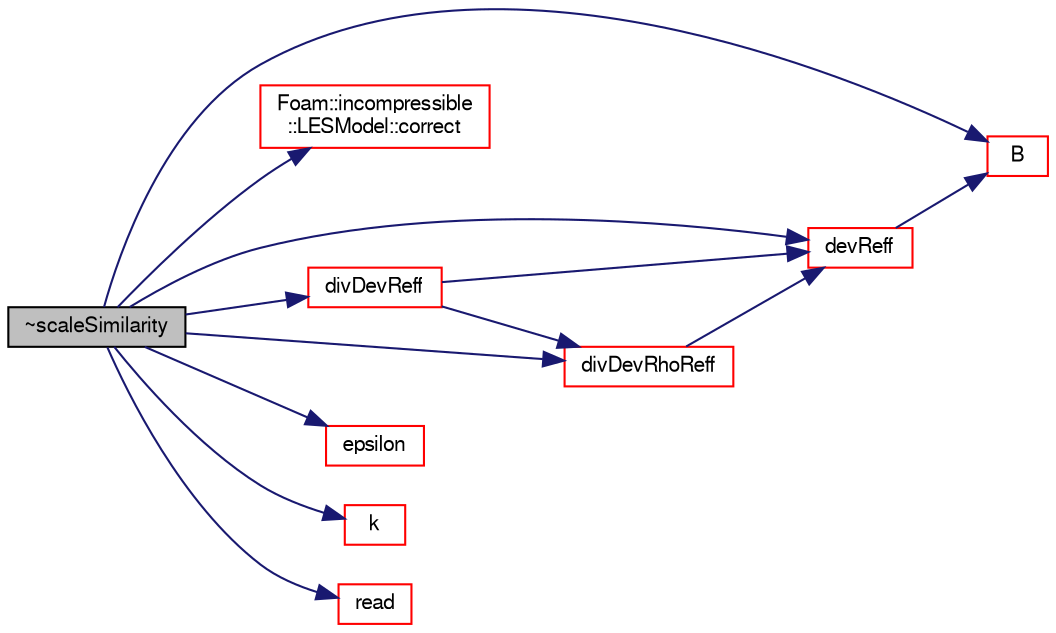digraph "~scaleSimilarity"
{
  bgcolor="transparent";
  edge [fontname="FreeSans",fontsize="10",labelfontname="FreeSans",labelfontsize="10"];
  node [fontname="FreeSans",fontsize="10",shape=record];
  rankdir="LR";
  Node2 [label="~scaleSimilarity",height=0.2,width=0.4,color="black", fillcolor="grey75", style="filled", fontcolor="black"];
  Node2 -> Node3 [color="midnightblue",fontsize="10",style="solid",fontname="FreeSans"];
  Node3 [label="B",height=0.2,width=0.4,color="red",URL="$a30890.html#acf00bc568420cebcbea1c1227f8cdd58",tooltip="Return the sub-grid stress tensor. "];
  Node2 -> Node9 [color="midnightblue",fontsize="10",style="solid",fontname="FreeSans"];
  Node9 [label="Foam::incompressible\l::LESModel::correct",height=0.2,width=0.4,color="red",URL="$a30874.html#a3ae44b28050c3aa494c1d8e18cf618c1",tooltip="Correct Eddy-Viscosity and related properties. "];
  Node2 -> Node13 [color="midnightblue",fontsize="10",style="solid",fontname="FreeSans"];
  Node13 [label="devReff",height=0.2,width=0.4,color="red",URL="$a30890.html#a5449021fbe915095746a83606a000df4",tooltip="Return the effective sub-grid turbulence stress tensor. "];
  Node13 -> Node3 [color="midnightblue",fontsize="10",style="solid",fontname="FreeSans"];
  Node2 -> Node15 [color="midnightblue",fontsize="10",style="solid",fontname="FreeSans"];
  Node15 [label="divDevReff",height=0.2,width=0.4,color="red",URL="$a30890.html#a028ac2eaccc9a479009b15cc6e21a89e",tooltip="Return the deviatoric part of the effective sub-grid. "];
  Node15 -> Node13 [color="midnightblue",fontsize="10",style="solid",fontname="FreeSans"];
  Node15 -> Node315 [color="midnightblue",fontsize="10",style="solid",fontname="FreeSans"];
  Node315 [label="divDevRhoReff",height=0.2,width=0.4,color="red",URL="$a30890.html#a1d0345d58cf17e030967c2b77a4477d6",tooltip="Return the deviatoric part of the effective sub-grid. "];
  Node315 -> Node13 [color="midnightblue",fontsize="10",style="solid",fontname="FreeSans"];
  Node2 -> Node315 [color="midnightblue",fontsize="10",style="solid",fontname="FreeSans"];
  Node2 -> Node316 [color="midnightblue",fontsize="10",style="solid",fontname="FreeSans"];
  Node316 [label="epsilon",height=0.2,width=0.4,color="red",URL="$a30890.html#a7593db4148b0ba5155861a0292ec9c32",tooltip="Return the SGS turbulent dissipation. "];
  Node2 -> Node318 [color="midnightblue",fontsize="10",style="solid",fontname="FreeSans"];
  Node318 [label="k",height=0.2,width=0.4,color="red",URL="$a30890.html#a2e01d66cd4db498fd5e869ea66925978",tooltip="Return the SGS turbulent kinetic energy. "];
  Node2 -> Node320 [color="midnightblue",fontsize="10",style="solid",fontname="FreeSans"];
  Node320 [label="read",height=0.2,width=0.4,color="red",URL="$a30890.html#af816873151ddb0126e98bb2f914d8ed5",tooltip="Read LESProperties dictionary. "];
}
